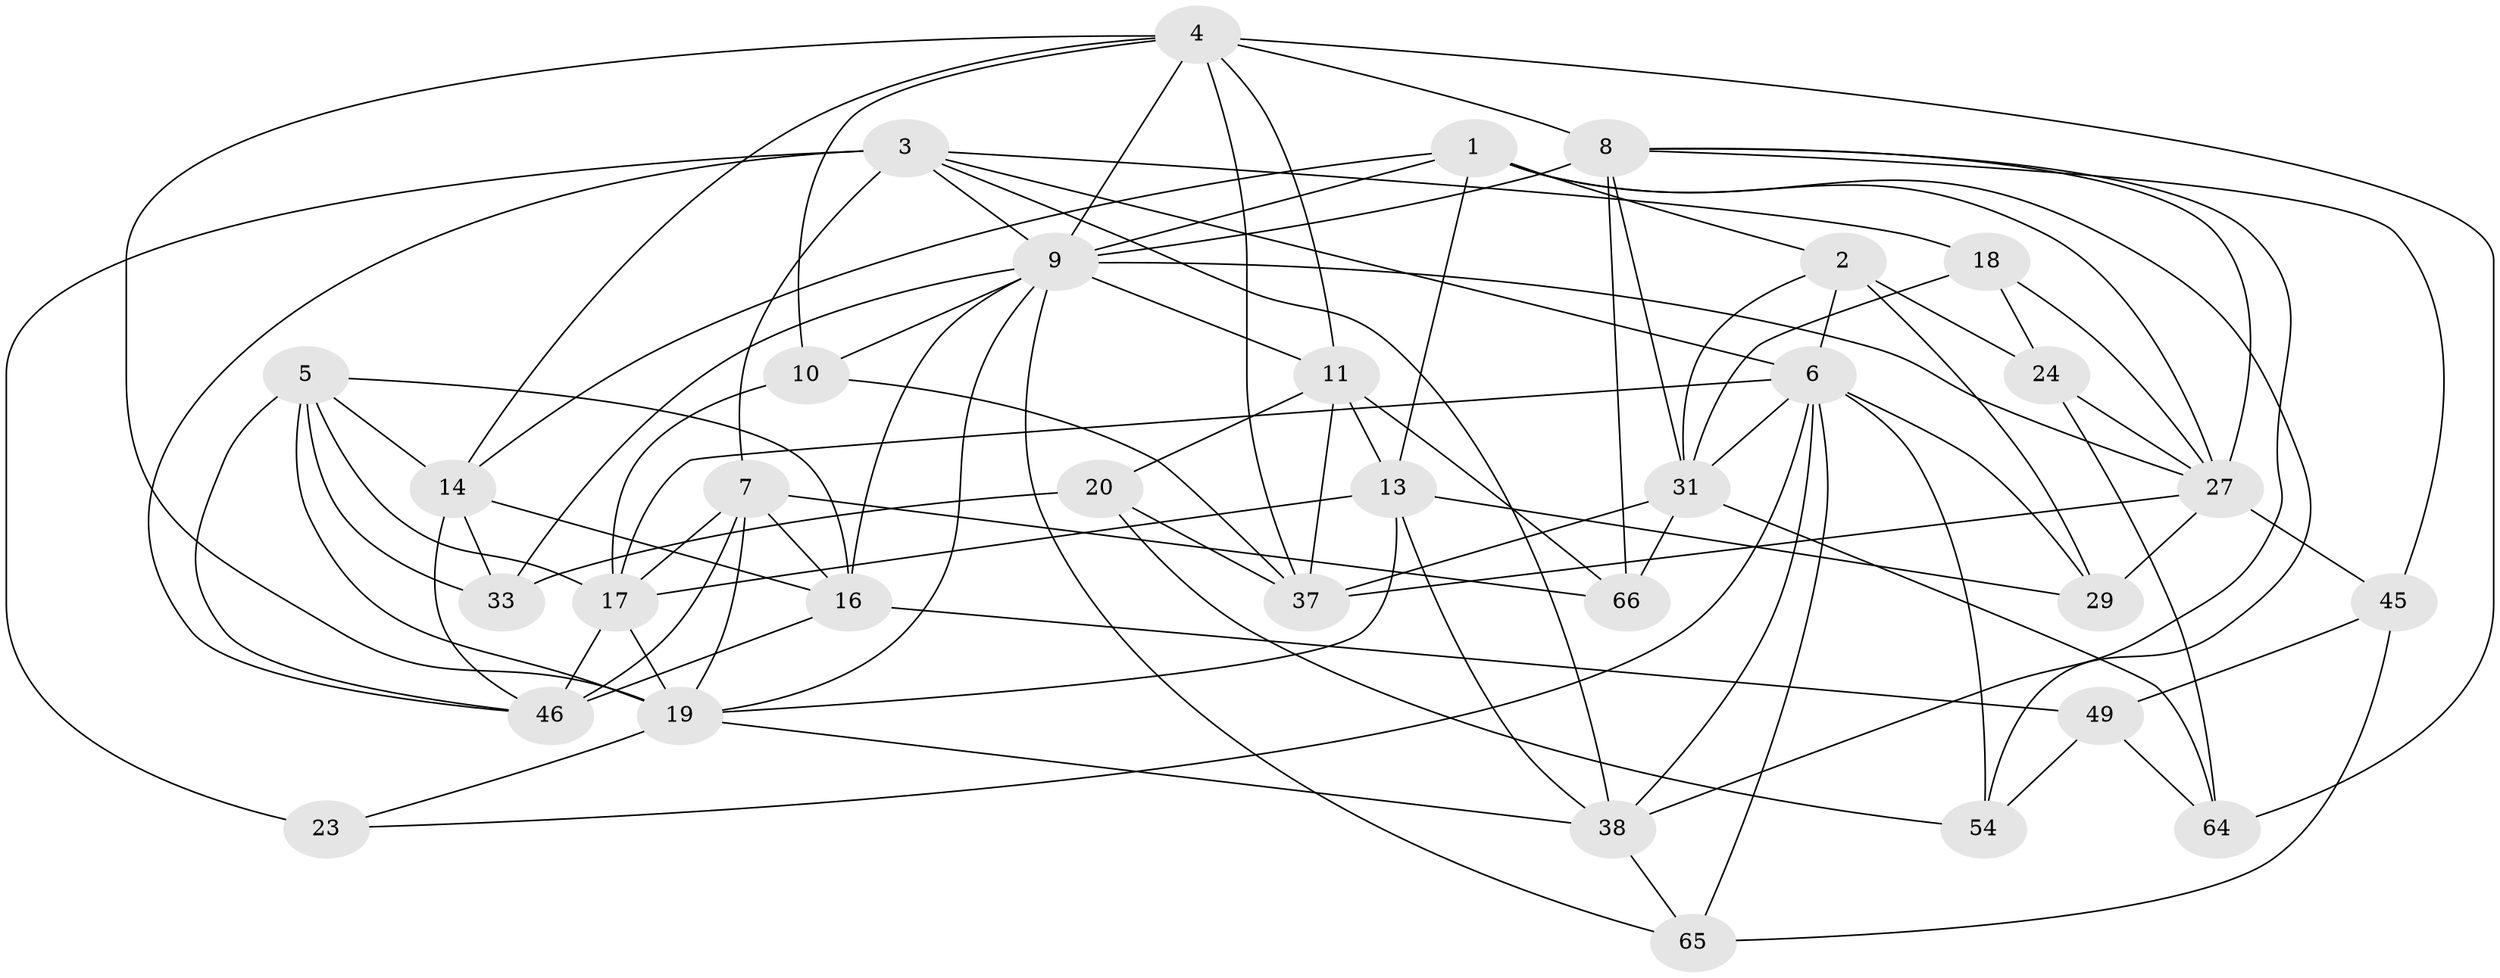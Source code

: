 // original degree distribution, {4: 1.0}
// Generated by graph-tools (version 1.1) at 2025/16/03/09/25 04:16:22]
// undirected, 33 vertices, 94 edges
graph export_dot {
graph [start="1"]
  node [color=gray90,style=filled];
  1 [super="+15"];
  2 [super="+62"];
  3 [super="+21"];
  4 [super="+40+25"];
  5 [super="+56"];
  6 [super="+30+63"];
  7 [super="+36"];
  8 [super="+22"];
  9 [super="+61+12"];
  10;
  11 [super="+57"];
  13 [super="+41"];
  14 [super="+50"];
  16 [super="+53"];
  17 [super="+32+28"];
  18;
  19 [super="+26+55"];
  20;
  23;
  24;
  27 [super="+39+42+47"];
  29 [super="+44"];
  31 [super="+51"];
  33;
  37 [super="+48"];
  38 [super="+52"];
  45;
  46 [super="+60"];
  49;
  54;
  64;
  65;
  66;
  1 -- 2;
  1 -- 27;
  1 -- 54;
  1 -- 13;
  1 -- 14;
  1 -- 9;
  2 -- 24;
  2 -- 31;
  2 -- 29 [weight=2];
  2 -- 6;
  3 -- 23 [weight=2];
  3 -- 18;
  3 -- 46;
  3 -- 38;
  3 -- 7;
  3 -- 6;
  3 -- 9;
  4 -- 10;
  4 -- 64;
  4 -- 11;
  4 -- 37;
  4 -- 9;
  4 -- 14;
  4 -- 19;
  4 -- 8;
  5 -- 33;
  5 -- 14;
  5 -- 46;
  5 -- 17;
  5 -- 19;
  5 -- 16;
  6 -- 54;
  6 -- 29;
  6 -- 23;
  6 -- 31;
  6 -- 17 [weight=2];
  6 -- 65;
  6 -- 38;
  7 -- 16;
  7 -- 66;
  7 -- 17;
  7 -- 19;
  7 -- 46;
  8 -- 45;
  8 -- 31 [weight=2];
  8 -- 27;
  8 -- 66;
  8 -- 38;
  8 -- 9;
  9 -- 65;
  9 -- 11;
  9 -- 33;
  9 -- 27 [weight=2];
  9 -- 19;
  9 -- 10;
  9 -- 16;
  10 -- 17;
  10 -- 37;
  11 -- 66;
  11 -- 20;
  11 -- 37;
  11 -- 13;
  13 -- 38;
  13 -- 19;
  13 -- 17;
  13 -- 29;
  14 -- 46;
  14 -- 16;
  14 -- 33;
  16 -- 49;
  16 -- 46;
  17 -- 46;
  17 -- 19;
  18 -- 24;
  18 -- 27;
  18 -- 31;
  19 -- 38;
  19 -- 23;
  20 -- 37;
  20 -- 54;
  20 -- 33;
  24 -- 64;
  24 -- 27;
  27 -- 37;
  27 -- 29 [weight=2];
  27 -- 45;
  31 -- 66;
  31 -- 64;
  31 -- 37;
  38 -- 65;
  45 -- 65;
  45 -- 49;
  49 -- 54;
  49 -- 64;
}
